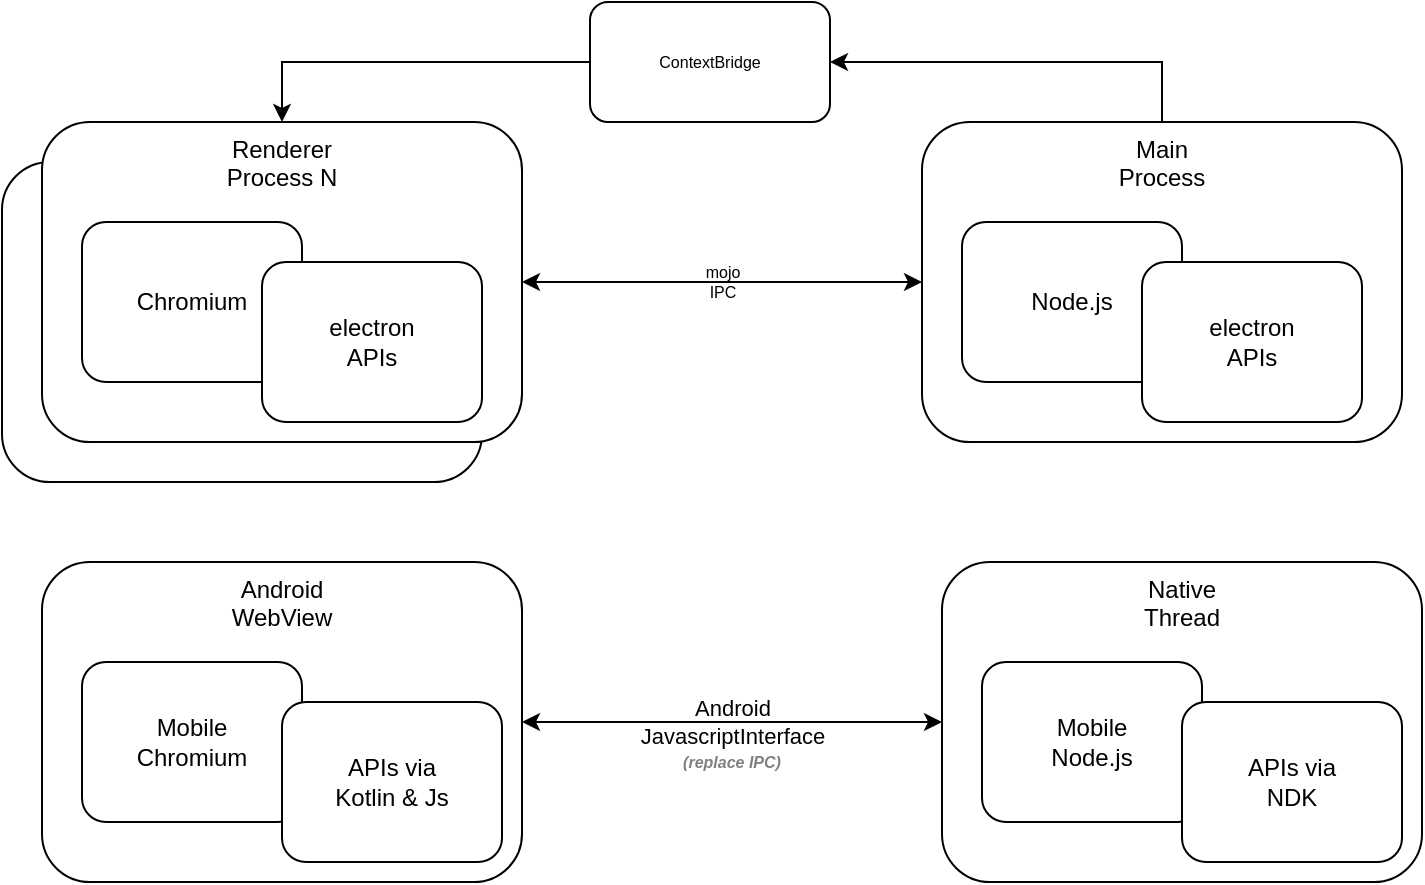 <mxfile version="14.9.5" type="device"><diagram id="HB7_IBPT9BBrVPpMUHV7" name="Page-1"><mxGraphModel dx="1422" dy="774" grid="1" gridSize="10" guides="1" tooltips="1" connect="1" arrows="1" fold="1" page="1" pageScale="1" pageWidth="827" pageHeight="1169" math="0" shadow="0"><root><mxCell id="0"/><mxCell id="1" parent="0"/><mxCell id="SLaWE5zv0nv8R4i-op6y-4" value="Android&lt;br&gt;JavascriptInterface" style="edgeStyle=orthogonalEdgeStyle;rounded=0;orthogonalLoop=1;jettySize=auto;html=1;exitX=1;exitY=0.5;exitDx=0;exitDy=0;entryX=0;entryY=0.5;entryDx=0;entryDy=0;startArrow=classic;startFill=1;labelBackgroundColor=none;" edge="1" parent="1" source="SLaWE5zv0nv8R4i-op6y-1" target="SLaWE5zv0nv8R4i-op6y-2"><mxGeometry relative="1" as="geometry"/></mxCell><mxCell id="SLaWE5zv0nv8R4i-op6y-1" value="Android&lt;br&gt;WebView" style="rounded=1;whiteSpace=wrap;html=1;verticalAlign=top;" vertex="1" parent="1"><mxGeometry x="80" y="310" width="240" height="160" as="geometry"/></mxCell><mxCell id="SLaWE5zv0nv8R4i-op6y-2" value="Native&lt;br&gt;Thread" style="rounded=1;whiteSpace=wrap;html=1;verticalAlign=top;" vertex="1" parent="1"><mxGeometry x="530" y="310" width="240" height="160" as="geometry"/></mxCell><mxCell id="SLaWE5zv0nv8R4i-op6y-3" value="Mobile&lt;br&gt;Node.js" style="rounded=1;whiteSpace=wrap;html=1;" vertex="1" parent="1"><mxGeometry x="550" y="360" width="110" height="80" as="geometry"/></mxCell><mxCell id="SLaWE5zv0nv8R4i-op6y-5" value="Mobile&lt;br&gt;Chromium" style="rounded=1;whiteSpace=wrap;html=1;" vertex="1" parent="1"><mxGeometry x="100" y="360" width="110" height="80" as="geometry"/></mxCell><mxCell id="SLaWE5zv0nv8R4i-op6y-8" value="&lt;i style=&quot;font-size: 8px&quot;&gt;&lt;font style=&quot;font-size: 8px&quot;&gt;(replace IPC)&lt;/font&gt;&lt;/i&gt;" style="text;html=1;strokeColor=none;fillColor=none;align=center;verticalAlign=middle;whiteSpace=wrap;rounded=0;fontColor=#808080;fontSize=8;fontStyle=1" vertex="1" parent="1"><mxGeometry x="320" y="400" width="210" height="20" as="geometry"/></mxCell><mxCell id="SLaWE5zv0nv8R4i-op6y-9" value="APIs via&lt;br&gt;Kotlin &amp;amp; Js" style="rounded=1;whiteSpace=wrap;html=1;" vertex="1" parent="1"><mxGeometry x="200" y="380" width="110" height="80" as="geometry"/></mxCell><mxCell id="SLaWE5zv0nv8R4i-op6y-10" value="APIs via&lt;br&gt;NDK" style="rounded=1;whiteSpace=wrap;html=1;" vertex="1" parent="1"><mxGeometry x="650" y="380" width="110" height="80" as="geometry"/></mxCell><mxCell id="SLaWE5zv0nv8R4i-op6y-11" value="Main&lt;br&gt;Process" style="rounded=1;whiteSpace=wrap;html=1;verticalAlign=top;" vertex="1" parent="1"><mxGeometry x="520" y="90" width="240" height="160" as="geometry"/></mxCell><mxCell id="SLaWE5zv0nv8R4i-op6y-12" value="Node.js" style="rounded=1;whiteSpace=wrap;html=1;" vertex="1" parent="1"><mxGeometry x="540" y="140" width="110" height="80" as="geometry"/></mxCell><mxCell id="SLaWE5zv0nv8R4i-op6y-14" value="" style="rounded=1;whiteSpace=wrap;html=1;verticalAlign=top;" vertex="1" parent="1"><mxGeometry x="60" y="110" width="240" height="160" as="geometry"/></mxCell><mxCell id="SLaWE5zv0nv8R4i-op6y-15" value="mojo&lt;br&gt;IPC" style="edgeStyle=orthogonalEdgeStyle;rounded=0;orthogonalLoop=1;jettySize=auto;html=1;exitX=1;exitY=0.5;exitDx=0;exitDy=0;entryX=0;entryY=0.5;entryDx=0;entryDy=0;fontSize=8;startArrow=classic;startFill=1;labelBackgroundColor=none;" edge="1" parent="1" source="SLaWE5zv0nv8R4i-op6y-13" target="SLaWE5zv0nv8R4i-op6y-11"><mxGeometry relative="1" as="geometry"/></mxCell><mxCell id="SLaWE5zv0nv8R4i-op6y-13" value="Renderer&lt;br&gt;Process N" style="rounded=1;whiteSpace=wrap;html=1;verticalAlign=top;" vertex="1" parent="1"><mxGeometry x="80" y="90" width="240" height="160" as="geometry"/></mxCell><mxCell id="SLaWE5zv0nv8R4i-op6y-17" style="edgeStyle=orthogonalEdgeStyle;rounded=0;orthogonalLoop=1;jettySize=auto;html=1;exitX=1;exitY=0.5;exitDx=0;exitDy=0;entryX=0.5;entryY=0;entryDx=0;entryDy=0;fontSize=8;fontColor=#000000;startArrow=classic;startFill=1;endArrow=none;endFill=0;" edge="1" parent="1" source="SLaWE5zv0nv8R4i-op6y-16" target="SLaWE5zv0nv8R4i-op6y-11"><mxGeometry relative="1" as="geometry"/></mxCell><mxCell id="SLaWE5zv0nv8R4i-op6y-19" style="edgeStyle=orthogonalEdgeStyle;rounded=0;orthogonalLoop=1;jettySize=auto;html=1;exitX=0;exitY=0.5;exitDx=0;exitDy=0;entryX=0.5;entryY=0;entryDx=0;entryDy=0;fontSize=8;fontColor=#000000;startArrow=none;startFill=0;endArrow=classic;endFill=1;" edge="1" parent="1" source="SLaWE5zv0nv8R4i-op6y-16" target="SLaWE5zv0nv8R4i-op6y-13"><mxGeometry relative="1" as="geometry"/></mxCell><mxCell id="SLaWE5zv0nv8R4i-op6y-16" value="ContextBridge" style="rounded=1;whiteSpace=wrap;html=1;fontSize=8;fontColor=#000000;verticalAlign=middle;" vertex="1" parent="1"><mxGeometry x="354" y="30" width="120" height="60" as="geometry"/></mxCell><mxCell id="SLaWE5zv0nv8R4i-op6y-20" value="Chromium" style="rounded=1;whiteSpace=wrap;html=1;" vertex="1" parent="1"><mxGeometry x="100" y="140" width="110" height="80" as="geometry"/></mxCell><mxCell id="SLaWE5zv0nv8R4i-op6y-21" value="electron&lt;br&gt;APIs" style="rounded=1;whiteSpace=wrap;html=1;" vertex="1" parent="1"><mxGeometry x="190" y="160" width="110" height="80" as="geometry"/></mxCell><mxCell id="SLaWE5zv0nv8R4i-op6y-22" value="electron&lt;br&gt;APIs" style="rounded=1;whiteSpace=wrap;html=1;" vertex="1" parent="1"><mxGeometry x="630" y="160" width="110" height="80" as="geometry"/></mxCell></root></mxGraphModel></diagram></mxfile>